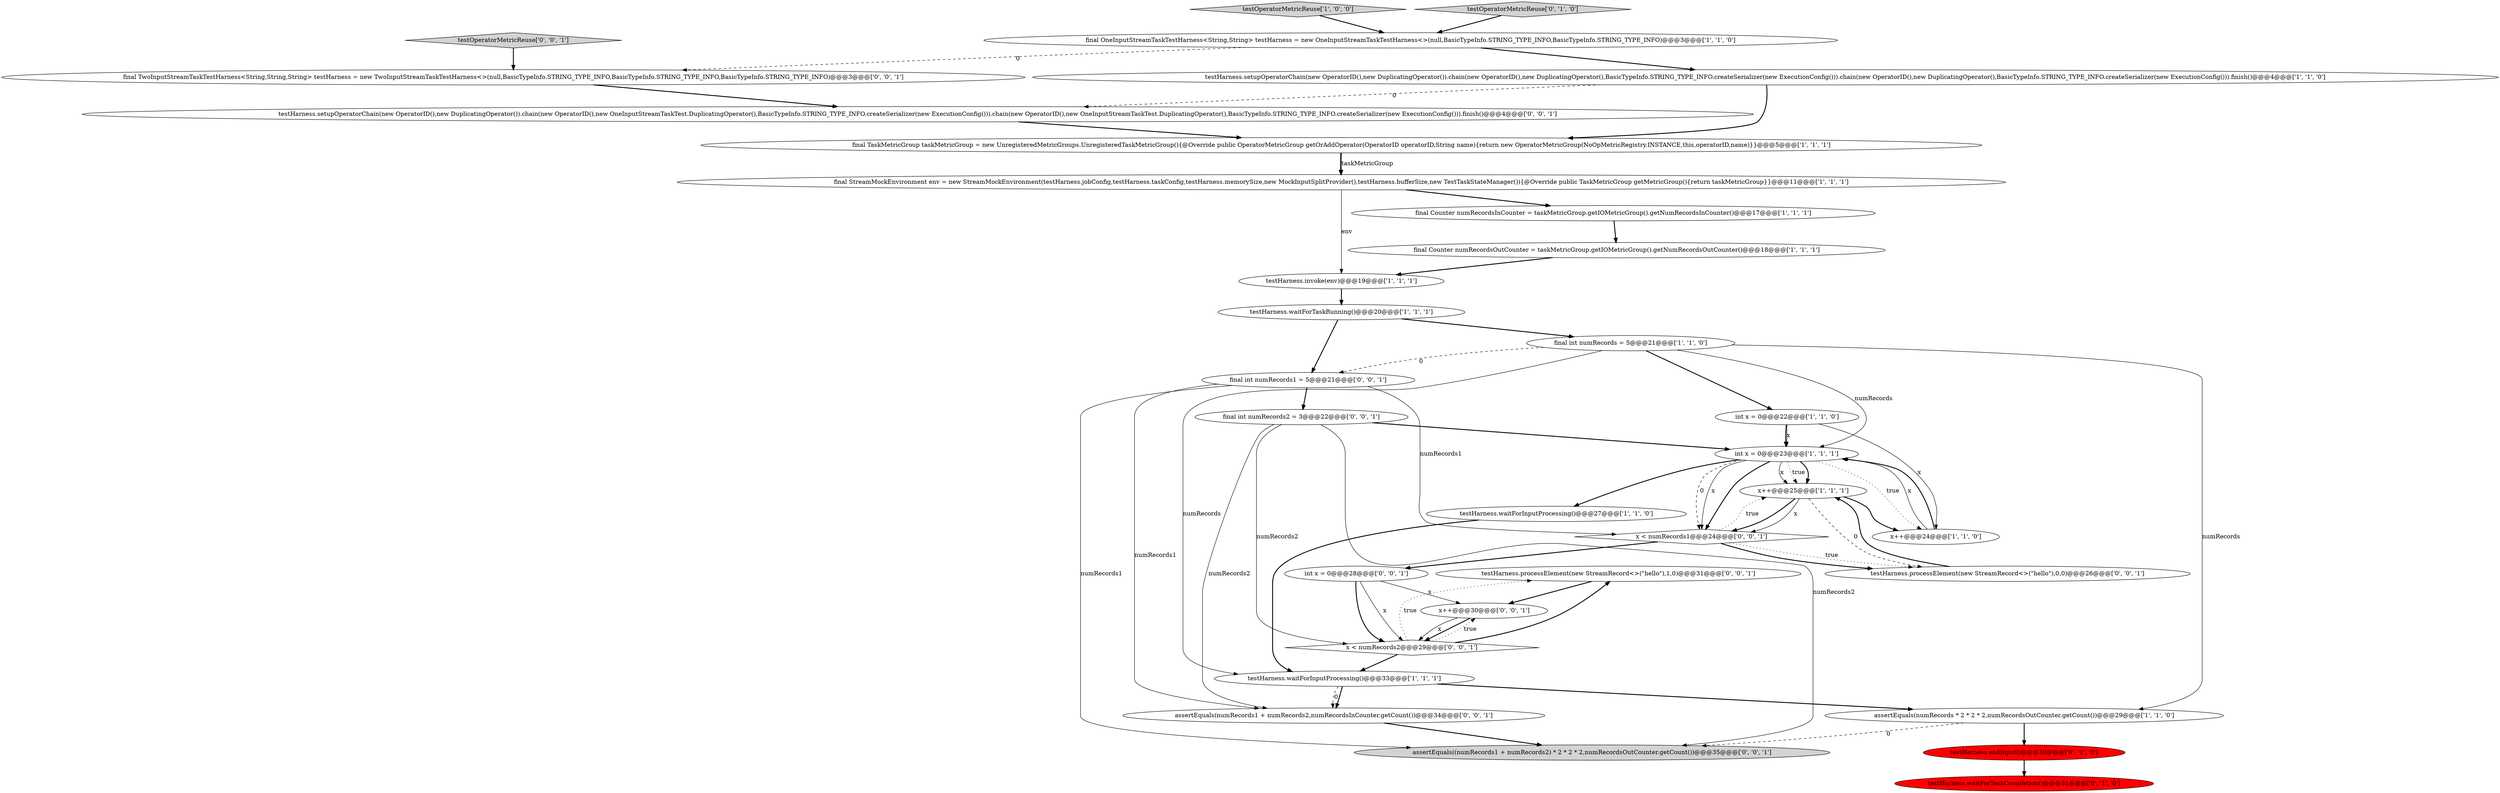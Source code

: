 digraph {
24 [style = filled, label = "testHarness.processElement(new StreamRecord<>(\"hello\"),1,0)@@@31@@@['0', '0', '1']", fillcolor = white, shape = ellipse image = "AAA0AAABBB3BBB"];
15 [style = filled, label = "testHarness.waitForInputProcessing()@@@27@@@['1', '1', '0']", fillcolor = white, shape = ellipse image = "AAA0AAABBB1BBB"];
5 [style = filled, label = "final Counter numRecordsOutCounter = taskMetricGroup.getIOMetricGroup().getNumRecordsOutCounter()@@@18@@@['1', '1', '1']", fillcolor = white, shape = ellipse image = "AAA0AAABBB1BBB"];
18 [style = filled, label = "testHarness.waitForTaskCompletion()@@@31@@@['0', '1', '0']", fillcolor = red, shape = ellipse image = "AAA1AAABBB2BBB"];
0 [style = filled, label = "x++@@@25@@@['1', '1', '1']", fillcolor = white, shape = ellipse image = "AAA0AAABBB1BBB"];
21 [style = filled, label = "int x = 0@@@28@@@['0', '0', '1']", fillcolor = white, shape = ellipse image = "AAA0AAABBB3BBB"];
3 [style = filled, label = "testHarness.waitForTaskRunning()@@@20@@@['1', '1', '1']", fillcolor = white, shape = ellipse image = "AAA0AAABBB1BBB"];
14 [style = filled, label = "x++@@@24@@@['1', '1', '0']", fillcolor = white, shape = ellipse image = "AAA0AAABBB1BBB"];
9 [style = filled, label = "testOperatorMetricReuse['1', '0', '0']", fillcolor = lightgray, shape = diamond image = "AAA0AAABBB1BBB"];
30 [style = filled, label = "x < numRecords2@@@29@@@['0', '0', '1']", fillcolor = white, shape = diamond image = "AAA0AAABBB3BBB"];
17 [style = filled, label = "testOperatorMetricReuse['0', '1', '0']", fillcolor = lightgray, shape = diamond image = "AAA0AAABBB2BBB"];
10 [style = filled, label = "testHarness.invoke(env)@@@19@@@['1', '1', '1']", fillcolor = white, shape = ellipse image = "AAA0AAABBB1BBB"];
1 [style = filled, label = "testHarness.waitForInputProcessing()@@@33@@@['1', '1', '1']", fillcolor = white, shape = ellipse image = "AAA0AAABBB1BBB"];
27 [style = filled, label = "x < numRecords1@@@24@@@['0', '0', '1']", fillcolor = white, shape = diamond image = "AAA0AAABBB3BBB"];
4 [style = filled, label = "testHarness.setupOperatorChain(new OperatorID(),new DuplicatingOperator()).chain(new OperatorID(),new DuplicatingOperator(),BasicTypeInfo.STRING_TYPE_INFO.createSerializer(new ExecutionConfig())).chain(new OperatorID(),new DuplicatingOperator(),BasicTypeInfo.STRING_TYPE_INFO.createSerializer(new ExecutionConfig())).finish()@@@4@@@['1', '1', '0']", fillcolor = white, shape = ellipse image = "AAA0AAABBB1BBB"];
26 [style = filled, label = "final int numRecords2 = 3@@@22@@@['0', '0', '1']", fillcolor = white, shape = ellipse image = "AAA0AAABBB3BBB"];
6 [style = filled, label = "int x = 0@@@22@@@['1', '1', '0']", fillcolor = white, shape = ellipse image = "AAA0AAABBB1BBB"];
7 [style = filled, label = "final TaskMetricGroup taskMetricGroup = new UnregisteredMetricGroups.UnregisteredTaskMetricGroup(){@Override public OperatorMetricGroup getOrAddOperator(OperatorID operatorID,String name){return new OperatorMetricGroup(NoOpMetricRegistry.INSTANCE,this,operatorID,name)}}@@@5@@@['1', '1', '1']", fillcolor = white, shape = ellipse image = "AAA0AAABBB1BBB"];
11 [style = filled, label = "final int numRecords = 5@@@21@@@['1', '1', '0']", fillcolor = white, shape = ellipse image = "AAA0AAABBB1BBB"];
2 [style = filled, label = "final StreamMockEnvironment env = new StreamMockEnvironment(testHarness.jobConfig,testHarness.taskConfig,testHarness.memorySize,new MockInputSplitProvider(),testHarness.bufferSize,new TestTaskStateManager()){@Override public TaskMetricGroup getMetricGroup(){return taskMetricGroup}}@@@11@@@['1', '1', '1']", fillcolor = white, shape = ellipse image = "AAA0AAABBB1BBB"];
12 [style = filled, label = "int x = 0@@@23@@@['1', '1', '1']", fillcolor = white, shape = ellipse image = "AAA0AAABBB1BBB"];
13 [style = filled, label = "assertEquals(numRecords * 2 * 2 * 2,numRecordsOutCounter.getCount())@@@29@@@['1', '1', '0']", fillcolor = white, shape = ellipse image = "AAA0AAABBB1BBB"];
25 [style = filled, label = "final int numRecords1 = 5@@@21@@@['0', '0', '1']", fillcolor = white, shape = ellipse image = "AAA0AAABBB3BBB"];
29 [style = filled, label = "testOperatorMetricReuse['0', '0', '1']", fillcolor = lightgray, shape = diamond image = "AAA0AAABBB3BBB"];
28 [style = filled, label = "assertEquals(numRecords1 + numRecords2,numRecordsInCounter.getCount())@@@34@@@['0', '0', '1']", fillcolor = white, shape = ellipse image = "AAA0AAABBB3BBB"];
16 [style = filled, label = "final OneInputStreamTaskTestHarness<String,String> testHarness = new OneInputStreamTaskTestHarness<>(null,BasicTypeInfo.STRING_TYPE_INFO,BasicTypeInfo.STRING_TYPE_INFO)@@@3@@@['1', '1', '0']", fillcolor = white, shape = ellipse image = "AAA0AAABBB1BBB"];
8 [style = filled, label = "final Counter numRecordsInCounter = taskMetricGroup.getIOMetricGroup().getNumRecordsInCounter()@@@17@@@['1', '1', '1']", fillcolor = white, shape = ellipse image = "AAA0AAABBB1BBB"];
23 [style = filled, label = "x++@@@30@@@['0', '0', '1']", fillcolor = white, shape = ellipse image = "AAA0AAABBB3BBB"];
19 [style = filled, label = "testHarness.endInput()@@@30@@@['0', '1', '0']", fillcolor = red, shape = ellipse image = "AAA1AAABBB2BBB"];
32 [style = filled, label = "testHarness.processElement(new StreamRecord<>(\"hello\"),0,0)@@@26@@@['0', '0', '1']", fillcolor = white, shape = ellipse image = "AAA0AAABBB3BBB"];
20 [style = filled, label = "testHarness.setupOperatorChain(new OperatorID(),new DuplicatingOperator()).chain(new OperatorID(),new OneInputStreamTaskTest.DuplicatingOperator(),BasicTypeInfo.STRING_TYPE_INFO.createSerializer(new ExecutionConfig())).chain(new OperatorID(),new OneInputStreamTaskTest.DuplicatingOperator(),BasicTypeInfo.STRING_TYPE_INFO.createSerializer(new ExecutionConfig())).finish()@@@4@@@['0', '0', '1']", fillcolor = white, shape = ellipse image = "AAA0AAABBB3BBB"];
22 [style = filled, label = "assertEquals((numRecords1 + numRecords2) * 2 * 2 * 2,numRecordsOutCounter.getCount())@@@35@@@['0', '0', '1']", fillcolor = lightgray, shape = ellipse image = "AAA0AAABBB3BBB"];
31 [style = filled, label = "final TwoInputStreamTaskTestHarness<String,String,String> testHarness = new TwoInputStreamTaskTestHarness<>(null,BasicTypeInfo.STRING_TYPE_INFO,BasicTypeInfo.STRING_TYPE_INFO,BasicTypeInfo.STRING_TYPE_INFO)@@@3@@@['0', '0', '1']", fillcolor = white, shape = ellipse image = "AAA0AAABBB3BBB"];
6->12 [style = solid, label="x"];
5->10 [style = bold, label=""];
12->27 [style = solid, label="x"];
30->24 [style = bold, label=""];
25->28 [style = solid, label="numRecords1"];
27->32 [style = dotted, label="true"];
19->18 [style = bold, label=""];
27->32 [style = bold, label=""];
30->1 [style = bold, label=""];
23->30 [style = bold, label=""];
30->24 [style = dotted, label="true"];
26->30 [style = solid, label="numRecords2"];
16->31 [style = dashed, label="0"];
21->23 [style = solid, label="x"];
3->25 [style = bold, label=""];
0->27 [style = bold, label=""];
32->0 [style = bold, label=""];
11->6 [style = bold, label=""];
29->31 [style = bold, label=""];
0->32 [style = dashed, label="0"];
12->15 [style = bold, label=""];
3->11 [style = bold, label=""];
0->27 [style = solid, label="x"];
10->3 [style = bold, label=""];
6->14 [style = solid, label="x"];
21->30 [style = bold, label=""];
1->28 [style = dashed, label="0"];
24->23 [style = bold, label=""];
12->0 [style = bold, label=""];
11->12 [style = solid, label="numRecords"];
1->13 [style = bold, label=""];
21->30 [style = solid, label="x"];
9->16 [style = bold, label=""];
4->7 [style = bold, label=""];
14->12 [style = solid, label="x"];
26->22 [style = solid, label="numRecords2"];
12->14 [style = dotted, label="true"];
26->12 [style = bold, label=""];
0->14 [style = bold, label=""];
13->19 [style = bold, label=""];
1->28 [style = bold, label=""];
2->10 [style = solid, label="env"];
11->1 [style = solid, label="numRecords"];
8->5 [style = bold, label=""];
26->28 [style = solid, label="numRecords2"];
27->0 [style = dotted, label="true"];
4->20 [style = dashed, label="0"];
7->2 [style = bold, label=""];
12->0 [style = solid, label="x"];
14->12 [style = bold, label=""];
25->26 [style = bold, label=""];
30->23 [style = dotted, label="true"];
11->25 [style = dashed, label="0"];
23->30 [style = solid, label="x"];
12->27 [style = dashed, label="0"];
12->0 [style = dotted, label="true"];
11->13 [style = solid, label="numRecords"];
7->2 [style = solid, label="taskMetricGroup"];
16->4 [style = bold, label=""];
31->20 [style = bold, label=""];
20->7 [style = bold, label=""];
25->27 [style = solid, label="numRecords1"];
27->21 [style = bold, label=""];
25->22 [style = solid, label="numRecords1"];
12->27 [style = bold, label=""];
13->22 [style = dashed, label="0"];
28->22 [style = bold, label=""];
17->16 [style = bold, label=""];
2->8 [style = bold, label=""];
15->1 [style = bold, label=""];
6->12 [style = bold, label=""];
}
